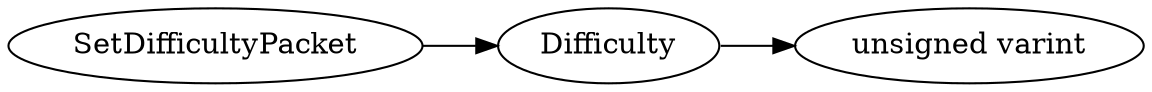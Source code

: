 digraph "SetDifficultyPacket" {
rankdir = LR
0
0 -> 1
1 -> 2

0 [label="SetDifficultyPacket",comment="name: \"SetDifficultyPacket\", typeName: \"\", id: 0, branchId: 60, recurseId: -1, attributes: 0, notes: \"\""];
1 [label="Difficulty",comment="name: \"Difficulty\", typeName: \"\", id: 1, branchId: 0, recurseId: -1, attributes: 0, notes: \"\""];
2 [label="unsigned varint",comment="name: \"unsigned varint\", typeName: \"\", id: 2, branchId: 0, recurseId: -1, attributes: 512, notes: \"\""];
{ rank = max;2}

}
